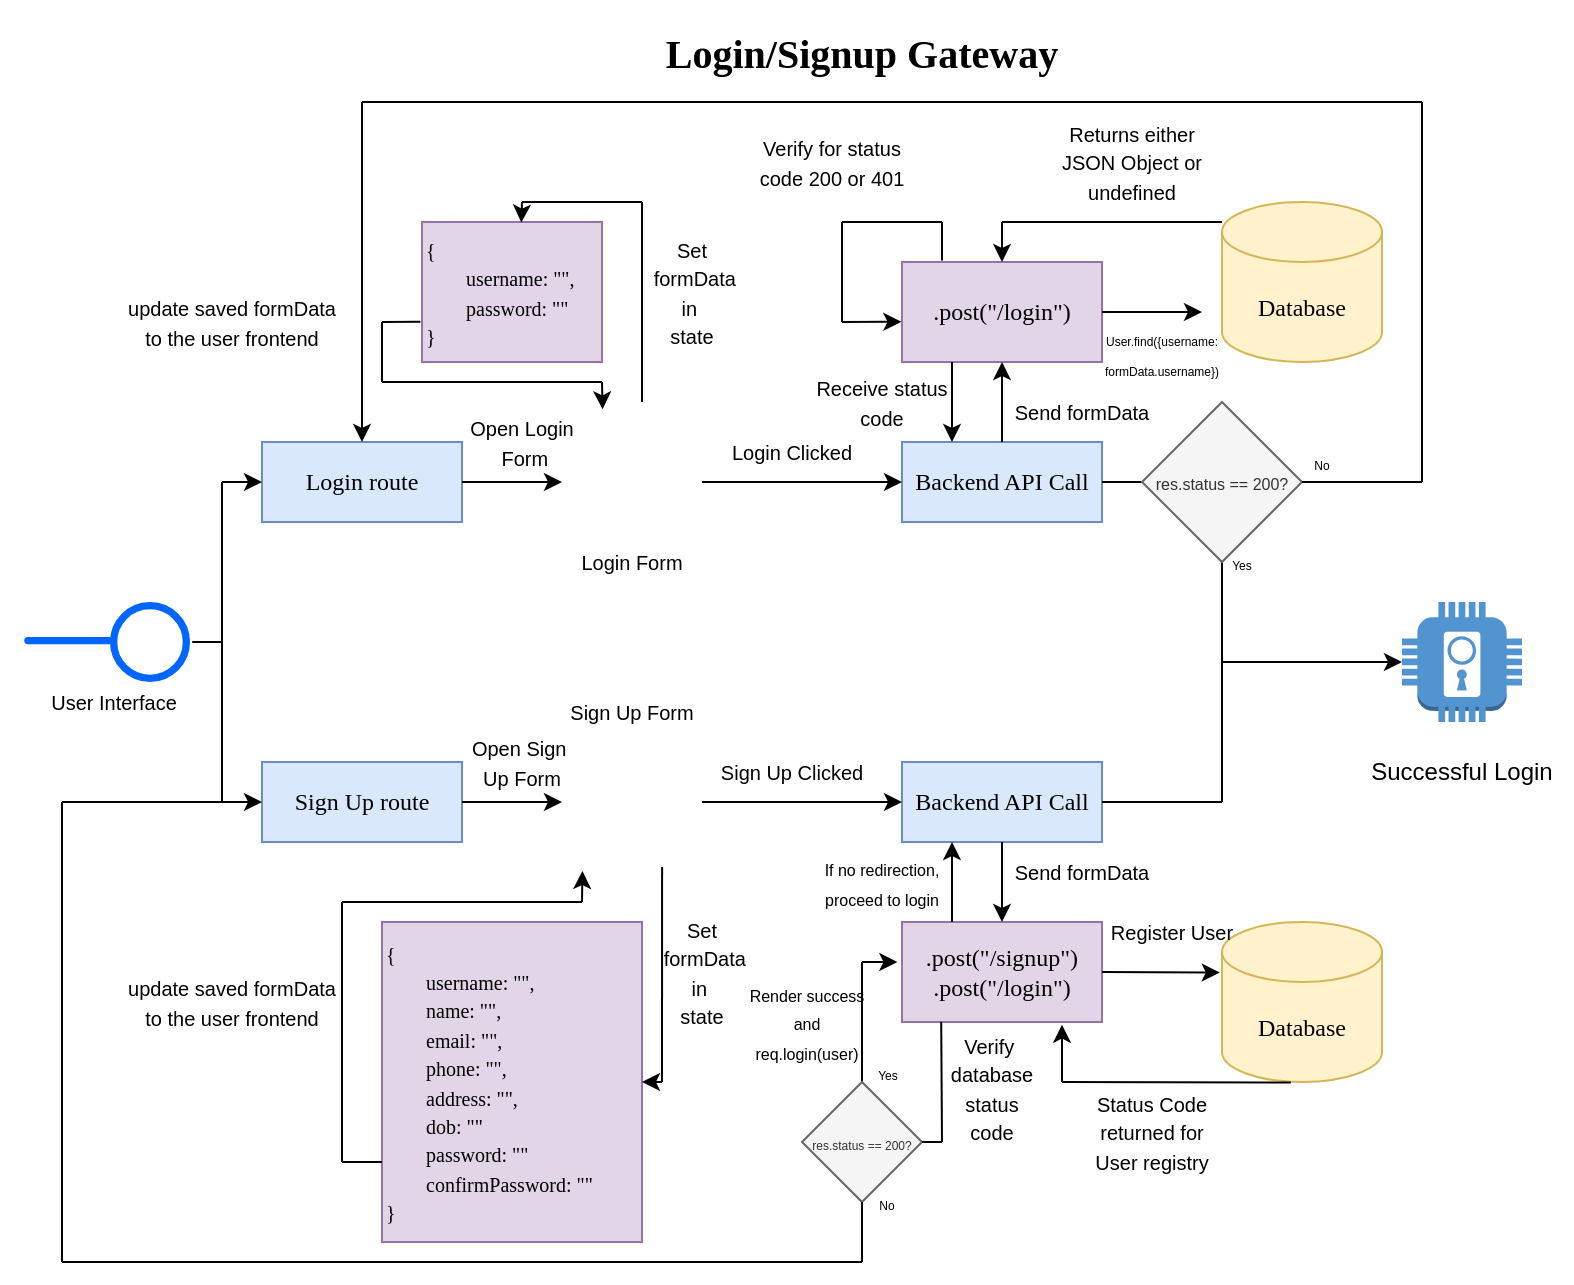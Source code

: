 <mxfile version="28.0.6">
  <diagram name="Page-1" id="jH1K0BGxO3e3UOhzepeJ">
    <mxGraphModel dx="1426" dy="743" grid="1" gridSize="10" guides="1" tooltips="1" connect="1" arrows="1" fold="1" page="1" pageScale="1" pageWidth="850" pageHeight="1100" math="0" shadow="0">
      <root>
        <mxCell id="0" />
        <mxCell id="1" parent="0" />
        <mxCell id="c7ZrV1y51mjeWRv_r3tA-1" value="" style="outlineConnect=0;dashed=0;verticalLabelPosition=bottom;verticalAlign=top;align=center;html=1;shape=mxgraph.aws3.door_lock;fillColor=#5294CF;gradientColor=none;fontFamily=Times New Roman;" vertex="1" parent="1">
          <mxGeometry x="730" y="320" width="60" height="60" as="geometry" />
        </mxCell>
        <mxCell id="c7ZrV1y51mjeWRv_r3tA-3" value="&lt;font style=&quot;font-size: 20px;&quot;&gt;&lt;b style=&quot;&quot;&gt;Login/Signup Gateway&lt;/b&gt;&lt;/font&gt;" style="text;strokeColor=none;align=center;fillColor=none;html=1;verticalAlign=middle;whiteSpace=wrap;rounded=0;fontFamily=Times New Roman;" vertex="1" parent="1">
          <mxGeometry x="345" y="30" width="230" height="30" as="geometry" />
        </mxCell>
        <mxCell id="c7ZrV1y51mjeWRv_r3tA-4" value="" style="image;aspect=fixed;perimeter=ellipsePerimeter;html=1;align=center;shadow=0;dashed=0;spacingTop=3;image=img/lib/active_directory/interface.svg;fontFamily=Times New Roman;" vertex="1" parent="1">
          <mxGeometry x="40" y="320" width="85.1" height="40" as="geometry" />
        </mxCell>
        <mxCell id="c7ZrV1y51mjeWRv_r3tA-6" value="&lt;font&gt;Login route&lt;/font&gt;" style="rounded=0;whiteSpace=wrap;html=1;fillColor=#dae8fc;strokeColor=#6c8ebf;fontFamily=Times New Roman;" vertex="1" parent="1">
          <mxGeometry x="160" y="240" width="100" height="40" as="geometry" />
        </mxCell>
        <mxCell id="c7ZrV1y51mjeWRv_r3tA-8" value="&lt;font&gt;Sign Up route&lt;/font&gt;" style="rounded=0;whiteSpace=wrap;html=1;fillColor=#dae8fc;strokeColor=#6c8ebf;fontFamily=Times New Roman;" vertex="1" parent="1">
          <mxGeometry x="160" y="400" width="100" height="40" as="geometry" />
        </mxCell>
        <mxCell id="c7ZrV1y51mjeWRv_r3tA-9" value="" style="shape=image;html=1;verticalAlign=top;verticalLabelPosition=bottom;labelBackgroundColor=#ffffff;imageAspect=0;aspect=fixed;image=https://icons.diagrams.net/icon-cache1/Boxicons_Solid_Vol_2-2639/bxs-notepad-863.svg;fontFamily=Times New Roman;" vertex="1" parent="1">
          <mxGeometry x="310" y="225" width="70" height="70" as="geometry" />
        </mxCell>
        <mxCell id="c7ZrV1y51mjeWRv_r3tA-10" value="&lt;font style=&quot;font-size: 10px;&quot;&gt;{&lt;/font&gt;&lt;div style=&quot;&quot;&gt;&lt;font style=&quot;font-size: 10px;&quot;&gt;&lt;span style=&quot;white-space: pre;&quot;&gt;&#x9;&lt;/span&gt;username: &quot;&quot;,&lt;br&gt;&lt;/font&gt;&lt;/div&gt;&lt;div style=&quot;&quot;&gt;&lt;font style=&quot;font-size: 10px;&quot;&gt;&lt;span style=&quot;white-space: pre;&quot;&gt;&#x9;&lt;/span&gt;password: &quot;&quot;&lt;br&gt;&lt;/font&gt;&lt;/div&gt;&lt;div&gt;&lt;font style=&quot;font-size: 10px;&quot;&gt;}&lt;/font&gt;&lt;/div&gt;" style="rounded=0;whiteSpace=wrap;html=1;fillColor=#e1d5e7;strokeColor=#9673a6;align=left;fontFamily=Times New Roman;" vertex="1" parent="1">
          <mxGeometry x="240" y="130" width="90" height="70" as="geometry" />
        </mxCell>
        <mxCell id="c7ZrV1y51mjeWRv_r3tA-13" value="&lt;font&gt;Backend API Call&lt;/font&gt;" style="rounded=0;whiteSpace=wrap;html=1;fillColor=#dae8fc;strokeColor=#6c8ebf;fontFamily=Times New Roman;" vertex="1" parent="1">
          <mxGeometry x="480" y="240" width="100" height="40" as="geometry" />
        </mxCell>
        <mxCell id="c7ZrV1y51mjeWRv_r3tA-15" value="Database" style="shape=cylinder3;whiteSpace=wrap;html=1;boundedLbl=1;backgroundOutline=1;size=15;fillColor=#fff2cc;strokeColor=#d6b656;fontFamily=Times New Roman;" vertex="1" parent="1">
          <mxGeometry x="640" y="120" width="80" height="80" as="geometry" />
        </mxCell>
        <mxCell id="c7ZrV1y51mjeWRv_r3tA-17" value=".post(&quot;/login&quot;)" style="rounded=0;whiteSpace=wrap;html=1;fillColor=#e1d5e7;strokeColor=#9673a6;align=center;fontFamily=Times New Roman;" vertex="1" parent="1">
          <mxGeometry x="480" y="150" width="100" height="50" as="geometry" />
        </mxCell>
        <mxCell id="c7ZrV1y51mjeWRv_r3tA-19" value="" style="shape=image;html=1;verticalAlign=top;verticalLabelPosition=bottom;labelBackgroundColor=#ffffff;imageAspect=0;aspect=fixed;image=https://icons.diagrams.net/icon-cache1/Boxicons_Solid_Vol_2-2639/bxs-notepad-863.svg;fontFamily=Times New Roman;" vertex="1" parent="1">
          <mxGeometry x="310" y="385" width="70" height="70" as="geometry" />
        </mxCell>
        <mxCell id="c7ZrV1y51mjeWRv_r3tA-20" value="&lt;font style=&quot;font-size: 10px;&quot;&gt;{&lt;/font&gt;&lt;div style=&quot;&quot;&gt;&lt;font style=&quot;font-size: 10px;&quot;&gt;&lt;span style=&quot;white-space: pre;&quot;&gt;&#x9;&lt;/span&gt;username: &quot;&quot;,&lt;br&gt;&lt;/font&gt;&lt;/div&gt;&lt;div style=&quot;&quot;&gt;&lt;font style=&quot;font-size: 10px;&quot;&gt;&lt;span style=&quot;white-space: pre;&quot;&gt;&#x9;&lt;/span&gt;name: &quot;&quot;,&lt;br&gt;&lt;/font&gt;&lt;/div&gt;&lt;div style=&quot;&quot;&gt;&lt;font style=&quot;font-size: 10px;&quot;&gt;&lt;span style=&quot;white-space: pre;&quot;&gt;&#x9;&lt;/span&gt;email: &quot;&quot;,&lt;/font&gt;&lt;/div&gt;&lt;div style=&quot;&quot;&gt;&lt;font style=&quot;font-size: 10px;&quot;&gt;&lt;span style=&quot;white-space: pre;&quot;&gt;&#x9;&lt;/span&gt;phone: &quot;&quot;,&lt;br&gt;&lt;/font&gt;&lt;/div&gt;&lt;div style=&quot;&quot;&gt;&lt;font style=&quot;font-size: 10px;&quot;&gt;&lt;span style=&quot;white-space: pre;&quot;&gt;&#x9;&lt;/span&gt;address: &quot;&quot;,&lt;br&gt;&lt;/font&gt;&lt;/div&gt;&lt;div style=&quot;&quot;&gt;&lt;font style=&quot;font-size: 10px;&quot;&gt;&lt;span style=&quot;white-space: pre;&quot;&gt;&#x9;&lt;/span&gt;dob: &quot;&quot;&lt;br&gt;&lt;/font&gt;&lt;/div&gt;&lt;div style=&quot;&quot;&gt;&lt;font style=&quot;font-size: 10px;&quot;&gt;&lt;span style=&quot;white-space: pre;&quot;&gt;&#x9;&lt;/span&gt;password: &quot;&quot;&lt;br&gt;&lt;/font&gt;&lt;/div&gt;&lt;div style=&quot;&quot;&gt;&lt;font style=&quot;font-size: 10px;&quot;&gt;&lt;span style=&quot;white-space: pre;&quot;&gt;&#x9;&lt;/span&gt;confirmPassword: &quot;&quot;&lt;br&gt;&lt;/font&gt;&lt;/div&gt;&lt;div&gt;&lt;font style=&quot;font-size: 10px;&quot;&gt;}&lt;/font&gt;&lt;/div&gt;" style="rounded=0;whiteSpace=wrap;html=1;fillColor=#e1d5e7;strokeColor=#9673a6;align=left;fontFamily=Times New Roman;" vertex="1" parent="1">
          <mxGeometry x="220" y="480" width="130" height="160" as="geometry" />
        </mxCell>
        <mxCell id="c7ZrV1y51mjeWRv_r3tA-21" value="&lt;font&gt;Backend API Call&lt;/font&gt;" style="rounded=0;whiteSpace=wrap;html=1;fillColor=#dae8fc;strokeColor=#6c8ebf;fontFamily=Times New Roman;" vertex="1" parent="1">
          <mxGeometry x="480" y="400" width="100" height="40" as="geometry" />
        </mxCell>
        <mxCell id="c7ZrV1y51mjeWRv_r3tA-22" value="&lt;div&gt;.post(&quot;/signup&quot;)&lt;/div&gt;.post(&quot;/login&quot;)" style="rounded=0;whiteSpace=wrap;html=1;fillColor=#e1d5e7;strokeColor=#9673a6;align=center;fontFamily=Times New Roman;" vertex="1" parent="1">
          <mxGeometry x="480" y="480" width="100" height="50" as="geometry" />
        </mxCell>
        <mxCell id="c7ZrV1y51mjeWRv_r3tA-23" value="Database" style="shape=cylinder3;whiteSpace=wrap;html=1;boundedLbl=1;backgroundOutline=1;size=15;fillColor=#fff2cc;strokeColor=#d6b656;fontFamily=Times New Roman;" vertex="1" parent="1">
          <mxGeometry x="640" y="480" width="80" height="80" as="geometry" />
        </mxCell>
        <mxCell id="c7ZrV1y51mjeWRv_r3tA-24" value="" style="endArrow=none;html=1;rounded=0;" edge="1" parent="1" source="c7ZrV1y51mjeWRv_r3tA-4">
          <mxGeometry width="50" height="50" relative="1" as="geometry">
            <mxPoint x="380" y="390" as="sourcePoint" />
            <mxPoint x="140" y="340" as="targetPoint" />
          </mxGeometry>
        </mxCell>
        <mxCell id="c7ZrV1y51mjeWRv_r3tA-25" value="" style="endArrow=none;html=1;rounded=0;" edge="1" parent="1">
          <mxGeometry width="50" height="50" relative="1" as="geometry">
            <mxPoint x="140" y="260" as="sourcePoint" />
            <mxPoint x="140" y="420" as="targetPoint" />
          </mxGeometry>
        </mxCell>
        <mxCell id="c7ZrV1y51mjeWRv_r3tA-26" value="" style="endArrow=classic;html=1;rounded=0;entryX=0;entryY=0.5;entryDx=0;entryDy=0;" edge="1" parent="1" target="c7ZrV1y51mjeWRv_r3tA-6">
          <mxGeometry width="50" height="50" relative="1" as="geometry">
            <mxPoint x="140" y="260" as="sourcePoint" />
            <mxPoint x="370" y="350" as="targetPoint" />
          </mxGeometry>
        </mxCell>
        <mxCell id="c7ZrV1y51mjeWRv_r3tA-28" value="" style="endArrow=classic;html=1;rounded=0;entryX=0;entryY=0.5;entryDx=0;entryDy=0;" edge="1" parent="1" target="c7ZrV1y51mjeWRv_r3tA-8">
          <mxGeometry width="50" height="50" relative="1" as="geometry">
            <mxPoint x="140" y="420" as="sourcePoint" />
            <mxPoint x="300" y="340" as="targetPoint" />
          </mxGeometry>
        </mxCell>
        <mxCell id="c7ZrV1y51mjeWRv_r3tA-29" value="" style="endArrow=classic;html=1;rounded=0;exitX=1;exitY=0.5;exitDx=0;exitDy=0;entryX=0;entryY=0.5;entryDx=0;entryDy=0;" edge="1" parent="1" source="c7ZrV1y51mjeWRv_r3tA-6" target="c7ZrV1y51mjeWRv_r3tA-9">
          <mxGeometry width="50" height="50" relative="1" as="geometry">
            <mxPoint x="250" y="300" as="sourcePoint" />
            <mxPoint x="300" y="250" as="targetPoint" />
          </mxGeometry>
        </mxCell>
        <mxCell id="c7ZrV1y51mjeWRv_r3tA-30" value="" style="endArrow=classic;html=1;rounded=0;exitX=1;exitY=0.5;exitDx=0;exitDy=0;entryX=0;entryY=0.5;entryDx=0;entryDy=0;" edge="1" parent="1" source="c7ZrV1y51mjeWRv_r3tA-8" target="c7ZrV1y51mjeWRv_r3tA-19">
          <mxGeometry width="50" height="50" relative="1" as="geometry">
            <mxPoint x="320" y="400" as="sourcePoint" />
            <mxPoint x="370" y="350" as="targetPoint" />
          </mxGeometry>
        </mxCell>
        <mxCell id="c7ZrV1y51mjeWRv_r3tA-34" value="" style="endArrow=none;html=1;rounded=0;" edge="1" parent="1">
          <mxGeometry width="50" height="50" relative="1" as="geometry">
            <mxPoint x="350" y="220" as="sourcePoint" />
            <mxPoint x="350" y="120" as="targetPoint" />
          </mxGeometry>
        </mxCell>
        <mxCell id="c7ZrV1y51mjeWRv_r3tA-36" value="" style="endArrow=none;html=1;rounded=0;" edge="1" parent="1">
          <mxGeometry width="50" height="50" relative="1" as="geometry">
            <mxPoint x="290" y="120" as="sourcePoint" />
            <mxPoint x="350" y="120" as="targetPoint" />
          </mxGeometry>
        </mxCell>
        <mxCell id="c7ZrV1y51mjeWRv_r3tA-37" value="" style="endArrow=classic;html=1;rounded=0;entryX=0.552;entryY=0.004;entryDx=0;entryDy=0;entryPerimeter=0;" edge="1" parent="1" target="c7ZrV1y51mjeWRv_r3tA-10">
          <mxGeometry width="50" height="50" relative="1" as="geometry">
            <mxPoint x="290" y="120" as="sourcePoint" />
            <mxPoint x="310" y="140" as="targetPoint" />
          </mxGeometry>
        </mxCell>
        <mxCell id="c7ZrV1y51mjeWRv_r3tA-38" value="" style="endArrow=none;html=1;rounded=0;exitX=-0.009;exitY=0.713;exitDx=0;exitDy=0;exitPerimeter=0;" edge="1" parent="1" source="c7ZrV1y51mjeWRv_r3tA-10">
          <mxGeometry width="50" height="50" relative="1" as="geometry">
            <mxPoint x="300" y="240" as="sourcePoint" />
            <mxPoint x="220" y="180" as="targetPoint" />
          </mxGeometry>
        </mxCell>
        <mxCell id="c7ZrV1y51mjeWRv_r3tA-39" value="" style="endArrow=none;html=1;rounded=0;" edge="1" parent="1">
          <mxGeometry width="50" height="50" relative="1" as="geometry">
            <mxPoint x="290" y="210" as="sourcePoint" />
            <mxPoint x="330" y="210" as="targetPoint" />
          </mxGeometry>
        </mxCell>
        <mxCell id="c7ZrV1y51mjeWRv_r3tA-40" value="" style="endArrow=classic;html=1;rounded=0;entryX=0.29;entryY=-0.019;entryDx=0;entryDy=0;entryPerimeter=0;" edge="1" parent="1" target="c7ZrV1y51mjeWRv_r3tA-9">
          <mxGeometry width="50" height="50" relative="1" as="geometry">
            <mxPoint x="330" y="210" as="sourcePoint" />
            <mxPoint x="320" y="210" as="targetPoint" />
          </mxGeometry>
        </mxCell>
        <mxCell id="c7ZrV1y51mjeWRv_r3tA-41" value="" style="endArrow=classic;html=1;rounded=0;exitX=1;exitY=0.5;exitDx=0;exitDy=0;entryX=0;entryY=0.5;entryDx=0;entryDy=0;" edge="1" parent="1" source="c7ZrV1y51mjeWRv_r3tA-9" target="c7ZrV1y51mjeWRv_r3tA-13">
          <mxGeometry width="50" height="50" relative="1" as="geometry">
            <mxPoint x="380" y="280" as="sourcePoint" />
            <mxPoint x="430" y="230" as="targetPoint" />
          </mxGeometry>
        </mxCell>
        <mxCell id="c7ZrV1y51mjeWRv_r3tA-42" value="" style="endArrow=classic;html=1;rounded=0;exitX=0.5;exitY=0;exitDx=0;exitDy=0;entryX=0.5;entryY=1;entryDx=0;entryDy=0;" edge="1" parent="1" source="c7ZrV1y51mjeWRv_r3tA-13" target="c7ZrV1y51mjeWRv_r3tA-17">
          <mxGeometry width="50" height="50" relative="1" as="geometry">
            <mxPoint x="400" y="260" as="sourcePoint" />
            <mxPoint x="450" y="210" as="targetPoint" />
          </mxGeometry>
        </mxCell>
        <mxCell id="c7ZrV1y51mjeWRv_r3tA-43" value="" style="endArrow=classic;html=1;rounded=0;exitX=1;exitY=0.5;exitDx=0;exitDy=0;" edge="1" parent="1" source="c7ZrV1y51mjeWRv_r3tA-17">
          <mxGeometry width="50" height="50" relative="1" as="geometry">
            <mxPoint x="400" y="260" as="sourcePoint" />
            <mxPoint x="630" y="175" as="targetPoint" />
          </mxGeometry>
        </mxCell>
        <mxCell id="c7ZrV1y51mjeWRv_r3tA-44" value="" style="endArrow=none;html=1;rounded=0;entryX=0;entryY=0.125;entryDx=0;entryDy=0;entryPerimeter=0;" edge="1" parent="1" target="c7ZrV1y51mjeWRv_r3tA-15">
          <mxGeometry width="50" height="50" relative="1" as="geometry">
            <mxPoint x="530" y="130" as="sourcePoint" />
            <mxPoint x="510" y="140" as="targetPoint" />
          </mxGeometry>
        </mxCell>
        <mxCell id="c7ZrV1y51mjeWRv_r3tA-45" value="" style="endArrow=classic;html=1;rounded=0;entryX=0.5;entryY=0;entryDx=0;entryDy=0;" edge="1" parent="1" target="c7ZrV1y51mjeWRv_r3tA-17">
          <mxGeometry width="50" height="50" relative="1" as="geometry">
            <mxPoint x="530" y="130" as="sourcePoint" />
            <mxPoint x="570" y="130" as="targetPoint" />
          </mxGeometry>
        </mxCell>
        <mxCell id="c7ZrV1y51mjeWRv_r3tA-47" value="" style="endArrow=none;html=1;rounded=0;exitX=0.2;exitY=-0.016;exitDx=0;exitDy=0;exitPerimeter=0;" edge="1" parent="1" source="c7ZrV1y51mjeWRv_r3tA-17">
          <mxGeometry width="50" height="50" relative="1" as="geometry">
            <mxPoint x="510" y="190" as="sourcePoint" />
            <mxPoint x="500" y="130" as="targetPoint" />
          </mxGeometry>
        </mxCell>
        <mxCell id="c7ZrV1y51mjeWRv_r3tA-49" value="" style="endArrow=none;html=1;rounded=0;" edge="1" parent="1">
          <mxGeometry width="50" height="50" relative="1" as="geometry">
            <mxPoint x="450" y="130" as="sourcePoint" />
            <mxPoint x="500" y="130" as="targetPoint" />
          </mxGeometry>
        </mxCell>
        <mxCell id="c7ZrV1y51mjeWRv_r3tA-50" value="" style="endArrow=none;html=1;rounded=0;" edge="1" parent="1">
          <mxGeometry width="50" height="50" relative="1" as="geometry">
            <mxPoint x="450" y="130" as="sourcePoint" />
            <mxPoint x="450" y="180" as="targetPoint" />
          </mxGeometry>
        </mxCell>
        <mxCell id="c7ZrV1y51mjeWRv_r3tA-51" value="" style="endArrow=classic;html=1;rounded=0;entryX=-0.003;entryY=0.598;entryDx=0;entryDy=0;entryPerimeter=0;" edge="1" parent="1" target="c7ZrV1y51mjeWRv_r3tA-17">
          <mxGeometry width="50" height="50" relative="1" as="geometry">
            <mxPoint x="450" y="180" as="sourcePoint" />
            <mxPoint x="500" y="140" as="targetPoint" />
          </mxGeometry>
        </mxCell>
        <mxCell id="c7ZrV1y51mjeWRv_r3tA-52" value="" style="endArrow=classic;html=1;rounded=0;exitX=0.25;exitY=1;exitDx=0;exitDy=0;entryX=0.25;entryY=0;entryDx=0;entryDy=0;" edge="1" parent="1" source="c7ZrV1y51mjeWRv_r3tA-17" target="c7ZrV1y51mjeWRv_r3tA-13">
          <mxGeometry width="50" height="50" relative="1" as="geometry">
            <mxPoint x="420" y="260" as="sourcePoint" />
            <mxPoint x="470" y="210" as="targetPoint" />
          </mxGeometry>
        </mxCell>
        <mxCell id="c7ZrV1y51mjeWRv_r3tA-53" value="" style="endArrow=none;html=1;rounded=0;exitX=1;exitY=0.5;exitDx=0;exitDy=0;" edge="1" parent="1" source="c7ZrV1y51mjeWRv_r3tA-100">
          <mxGeometry width="50" height="50" relative="1" as="geometry">
            <mxPoint x="480" y="380" as="sourcePoint" />
            <mxPoint x="640" y="260" as="targetPoint" />
          </mxGeometry>
        </mxCell>
        <mxCell id="c7ZrV1y51mjeWRv_r3tA-54" value="" style="endArrow=none;html=1;rounded=0;exitX=1;exitY=0.5;exitDx=0;exitDy=0;" edge="1" parent="1" source="c7ZrV1y51mjeWRv_r3tA-21">
          <mxGeometry width="50" height="50" relative="1" as="geometry">
            <mxPoint x="480" y="380" as="sourcePoint" />
            <mxPoint x="640" y="420" as="targetPoint" />
          </mxGeometry>
        </mxCell>
        <mxCell id="c7ZrV1y51mjeWRv_r3tA-55" value="" style="endArrow=none;html=1;rounded=0;" edge="1" parent="1">
          <mxGeometry width="50" height="50" relative="1" as="geometry">
            <mxPoint x="640" y="260" as="sourcePoint" />
            <mxPoint x="640" y="420" as="targetPoint" />
          </mxGeometry>
        </mxCell>
        <mxCell id="c7ZrV1y51mjeWRv_r3tA-56" value="" style="endArrow=classic;html=1;rounded=0;entryX=0;entryY=0.5;entryDx=0;entryDy=0;entryPerimeter=0;" edge="1" parent="1" target="c7ZrV1y51mjeWRv_r3tA-1">
          <mxGeometry width="50" height="50" relative="1" as="geometry">
            <mxPoint x="640" y="350" as="sourcePoint" />
            <mxPoint x="530" y="330" as="targetPoint" />
          </mxGeometry>
        </mxCell>
        <mxCell id="c7ZrV1y51mjeWRv_r3tA-59" value="" style="endArrow=none;html=1;rounded=0;exitX=0.715;exitY=0.965;exitDx=0;exitDy=0;exitPerimeter=0;" edge="1" parent="1" source="c7ZrV1y51mjeWRv_r3tA-19">
          <mxGeometry width="50" height="50" relative="1" as="geometry">
            <mxPoint x="360" y="460" as="sourcePoint" />
            <mxPoint x="360" y="560" as="targetPoint" />
          </mxGeometry>
        </mxCell>
        <mxCell id="c7ZrV1y51mjeWRv_r3tA-60" value="" style="endArrow=classic;html=1;rounded=0;entryX=1;entryY=0.5;entryDx=0;entryDy=0;" edge="1" parent="1" target="c7ZrV1y51mjeWRv_r3tA-20">
          <mxGeometry width="50" height="50" relative="1" as="geometry">
            <mxPoint x="360" y="560" as="sourcePoint" />
            <mxPoint x="400" y="460" as="targetPoint" />
          </mxGeometry>
        </mxCell>
        <mxCell id="c7ZrV1y51mjeWRv_r3tA-62" value="" style="endArrow=none;html=1;rounded=0;" edge="1" parent="1">
          <mxGeometry width="50" height="50" relative="1" as="geometry">
            <mxPoint x="240" y="470" as="sourcePoint" />
            <mxPoint x="320" y="470" as="targetPoint" />
          </mxGeometry>
        </mxCell>
        <mxCell id="c7ZrV1y51mjeWRv_r3tA-63" value="" style="endArrow=classic;html=1;rounded=0;entryX=0.146;entryY=0.993;entryDx=0;entryDy=0;entryPerimeter=0;" edge="1" parent="1" target="c7ZrV1y51mjeWRv_r3tA-19">
          <mxGeometry width="50" height="50" relative="1" as="geometry">
            <mxPoint x="320" y="470" as="sourcePoint" />
            <mxPoint x="320" y="460" as="targetPoint" />
          </mxGeometry>
        </mxCell>
        <mxCell id="c7ZrV1y51mjeWRv_r3tA-64" value="" style="endArrow=classic;html=1;rounded=0;entryX=0;entryY=0.5;entryDx=0;entryDy=0;exitX=1;exitY=0.5;exitDx=0;exitDy=0;" edge="1" parent="1" source="c7ZrV1y51mjeWRv_r3tA-19" target="c7ZrV1y51mjeWRv_r3tA-21">
          <mxGeometry width="50" height="50" relative="1" as="geometry">
            <mxPoint x="420" y="410" as="sourcePoint" />
            <mxPoint x="470" y="360" as="targetPoint" />
          </mxGeometry>
        </mxCell>
        <mxCell id="c7ZrV1y51mjeWRv_r3tA-65" value="" style="endArrow=classic;html=1;rounded=0;entryX=0.25;entryY=1;entryDx=0;entryDy=0;exitX=0.25;exitY=0;exitDx=0;exitDy=0;" edge="1" parent="1" source="c7ZrV1y51mjeWRv_r3tA-22" target="c7ZrV1y51mjeWRv_r3tA-21">
          <mxGeometry width="50" height="50" relative="1" as="geometry">
            <mxPoint x="420" y="410" as="sourcePoint" />
            <mxPoint x="470" y="360" as="targetPoint" />
          </mxGeometry>
        </mxCell>
        <mxCell id="c7ZrV1y51mjeWRv_r3tA-66" value="" style="endArrow=classic;html=1;rounded=0;exitX=0.5;exitY=1;exitDx=0;exitDy=0;entryX=0.5;entryY=0;entryDx=0;entryDy=0;" edge="1" parent="1" source="c7ZrV1y51mjeWRv_r3tA-21" target="c7ZrV1y51mjeWRv_r3tA-22">
          <mxGeometry width="50" height="50" relative="1" as="geometry">
            <mxPoint x="420" y="410" as="sourcePoint" />
            <mxPoint x="470" y="360" as="targetPoint" />
          </mxGeometry>
        </mxCell>
        <mxCell id="c7ZrV1y51mjeWRv_r3tA-68" value="" style="endArrow=none;html=1;rounded=0;exitX=0.196;exitY=0.998;exitDx=0;exitDy=0;exitPerimeter=0;" edge="1" parent="1" source="c7ZrV1y51mjeWRv_r3tA-22">
          <mxGeometry width="50" height="50" relative="1" as="geometry">
            <mxPoint x="480" y="470" as="sourcePoint" />
            <mxPoint x="500" y="590" as="targetPoint" />
          </mxGeometry>
        </mxCell>
        <mxCell id="c7ZrV1y51mjeWRv_r3tA-71" value="" style="endArrow=none;html=1;rounded=0;" edge="1" parent="1">
          <mxGeometry width="50" height="50" relative="1" as="geometry">
            <mxPoint x="460" y="560" as="sourcePoint" />
            <mxPoint x="460" y="500" as="targetPoint" />
          </mxGeometry>
        </mxCell>
        <mxCell id="c7ZrV1y51mjeWRv_r3tA-72" value="" style="endArrow=classic;html=1;rounded=0;entryX=-0.023;entryY=0.401;entryDx=0;entryDy=0;entryPerimeter=0;" edge="1" parent="1" target="c7ZrV1y51mjeWRv_r3tA-22">
          <mxGeometry width="50" height="50" relative="1" as="geometry">
            <mxPoint x="460" y="500" as="sourcePoint" />
            <mxPoint x="540" y="470" as="targetPoint" />
          </mxGeometry>
        </mxCell>
        <mxCell id="c7ZrV1y51mjeWRv_r3tA-73" value="" style="endArrow=classic;html=1;rounded=0;exitX=1;exitY=0.5;exitDx=0;exitDy=0;entryX=-0.014;entryY=0.316;entryDx=0;entryDy=0;entryPerimeter=0;" edge="1" parent="1" source="c7ZrV1y51mjeWRv_r3tA-22" target="c7ZrV1y51mjeWRv_r3tA-23">
          <mxGeometry width="50" height="50" relative="1" as="geometry">
            <mxPoint x="580" y="430" as="sourcePoint" />
            <mxPoint x="630" y="380" as="targetPoint" />
          </mxGeometry>
        </mxCell>
        <mxCell id="c7ZrV1y51mjeWRv_r3tA-74" value="" style="endArrow=none;html=1;rounded=0;exitX=0.43;exitY=1.003;exitDx=0;exitDy=0;exitPerimeter=0;" edge="1" parent="1" source="c7ZrV1y51mjeWRv_r3tA-23">
          <mxGeometry width="50" height="50" relative="1" as="geometry">
            <mxPoint x="640" y="550" as="sourcePoint" />
            <mxPoint x="560" y="560" as="targetPoint" />
          </mxGeometry>
        </mxCell>
        <mxCell id="c7ZrV1y51mjeWRv_r3tA-75" value="" style="endArrow=classic;html=1;rounded=0;entryX=0.8;entryY=1.027;entryDx=0;entryDy=0;entryPerimeter=0;" edge="1" parent="1" target="c7ZrV1y51mjeWRv_r3tA-22">
          <mxGeometry width="50" height="50" relative="1" as="geometry">
            <mxPoint x="560" y="550" as="sourcePoint" />
            <mxPoint x="570" y="340" as="targetPoint" />
            <Array as="points">
              <mxPoint x="560" y="560" />
            </Array>
          </mxGeometry>
        </mxCell>
        <mxCell id="c7ZrV1y51mjeWRv_r3tA-76" value="&lt;font style=&quot;font-size: 10px;&quot;&gt;Login Form&lt;/font&gt;" style="text;strokeColor=none;align=center;fillColor=none;html=1;verticalAlign=middle;whiteSpace=wrap;rounded=0;" vertex="1" parent="1">
          <mxGeometry x="290" y="280" width="110" height="40" as="geometry" />
        </mxCell>
        <mxCell id="c7ZrV1y51mjeWRv_r3tA-77" value="&lt;font style=&quot;font-size: 10px;&quot;&gt;User Interface&lt;/font&gt;" style="text;strokeColor=none;align=center;fillColor=none;html=1;verticalAlign=middle;whiteSpace=wrap;rounded=0;" vertex="1" parent="1">
          <mxGeometry x="40" y="355" width="92.45" height="30" as="geometry" />
        </mxCell>
        <mxCell id="c7ZrV1y51mjeWRv_r3tA-78" value="&lt;font style=&quot;font-size: 10px;&quot;&gt;Sign Up Form&lt;/font&gt;" style="text;strokeColor=none;align=center;fillColor=none;html=1;verticalAlign=middle;whiteSpace=wrap;rounded=0;" vertex="1" parent="1">
          <mxGeometry x="290" y="355" width="110" height="40" as="geometry" />
        </mxCell>
        <mxCell id="c7ZrV1y51mjeWRv_r3tA-79" value="Successful Login" style="text;strokeColor=none;align=center;fillColor=none;html=1;verticalAlign=middle;whiteSpace=wrap;rounded=0;" vertex="1" parent="1">
          <mxGeometry x="705" y="385" width="110" height="40" as="geometry" />
        </mxCell>
        <mxCell id="c7ZrV1y51mjeWRv_r3tA-80" value="&lt;font style=&quot;font-size: 10px;&quot;&gt;Open Login&lt;/font&gt;&lt;div&gt;&lt;font style=&quot;font-size: 10px;&quot;&gt;&amp;nbsp;Form&lt;/font&gt;&lt;/div&gt;" style="text;strokeColor=none;align=center;fillColor=none;html=1;verticalAlign=middle;whiteSpace=wrap;rounded=0;" vertex="1" parent="1">
          <mxGeometry x="250" y="225" width="80" height="30" as="geometry" />
        </mxCell>
        <mxCell id="c7ZrV1y51mjeWRv_r3tA-81" value="&lt;font style=&quot;font-size: 10px;&quot;&gt;Open Sign&amp;nbsp;&lt;/font&gt;&lt;div&gt;&lt;font style=&quot;font-size: 10px;&quot;&gt;Up&amp;nbsp;&lt;/font&gt;&lt;span style=&quot;font-size: 10px; background-color: transparent; color: light-dark(rgb(0, 0, 0), rgb(255, 255, 255));&quot;&gt;Form&lt;/span&gt;&lt;/div&gt;" style="text;strokeColor=none;align=center;fillColor=none;html=1;verticalAlign=middle;whiteSpace=wrap;rounded=0;" vertex="1" parent="1">
          <mxGeometry x="250" y="385" width="80" height="30" as="geometry" />
        </mxCell>
        <mxCell id="c7ZrV1y51mjeWRv_r3tA-82" value="&lt;font style=&quot;font-size: 10px;&quot;&gt;Set&lt;/font&gt;&lt;div&gt;&lt;font style=&quot;font-size: 10px;&quot;&gt;&amp;nbsp;formData&lt;/font&gt;&lt;div&gt;&lt;font style=&quot;font-size: 10px;&quot;&gt;in&amp;nbsp;&lt;/font&gt;&lt;/div&gt;&lt;div&gt;&lt;font style=&quot;font-size: 10px;&quot;&gt;state&lt;/font&gt;&lt;/div&gt;&lt;/div&gt;" style="text;strokeColor=none;align=center;fillColor=none;html=1;verticalAlign=middle;whiteSpace=wrap;rounded=0;" vertex="1" parent="1">
          <mxGeometry x="320" y="130" width="110" height="70" as="geometry" />
        </mxCell>
        <mxCell id="c7ZrV1y51mjeWRv_r3tA-83" value="&lt;span style=&quot;font-size: 10px;&quot;&gt;update saved formData to the user frontend&lt;/span&gt;" style="text;strokeColor=none;align=center;fillColor=none;html=1;verticalAlign=middle;whiteSpace=wrap;rounded=0;" vertex="1" parent="1">
          <mxGeometry x="90" y="160" width="110" height="40" as="geometry" />
        </mxCell>
        <mxCell id="c7ZrV1y51mjeWRv_r3tA-84" value="" style="endArrow=none;html=1;rounded=0;" edge="1" parent="1">
          <mxGeometry width="50" height="50" relative="1" as="geometry">
            <mxPoint x="220" y="180" as="sourcePoint" />
            <mxPoint x="220" y="210" as="targetPoint" />
          </mxGeometry>
        </mxCell>
        <mxCell id="c7ZrV1y51mjeWRv_r3tA-85" value="" style="endArrow=none;html=1;rounded=0;" edge="1" parent="1">
          <mxGeometry width="50" height="50" relative="1" as="geometry">
            <mxPoint x="220" y="210" as="sourcePoint" />
            <mxPoint x="290" y="210" as="targetPoint" />
          </mxGeometry>
        </mxCell>
        <mxCell id="c7ZrV1y51mjeWRv_r3tA-86" value="&lt;span style=&quot;font-size: 10px;&quot;&gt;Login Clicked&lt;/span&gt;" style="text;strokeColor=none;align=center;fillColor=none;html=1;verticalAlign=middle;whiteSpace=wrap;rounded=0;" vertex="1" parent="1">
          <mxGeometry x="385" y="230" width="80" height="30" as="geometry" />
        </mxCell>
        <mxCell id="c7ZrV1y51mjeWRv_r3tA-87" value="&lt;span style=&quot;font-size: 10px;&quot;&gt;Sign Up Clicked&lt;/span&gt;" style="text;strokeColor=none;align=center;fillColor=none;html=1;verticalAlign=middle;whiteSpace=wrap;rounded=0;" vertex="1" parent="1">
          <mxGeometry x="385" y="390" width="80" height="30" as="geometry" />
        </mxCell>
        <mxCell id="c7ZrV1y51mjeWRv_r3tA-88" value="&lt;font style=&quot;font-size: 10px;&quot;&gt;Set&lt;/font&gt;&lt;div&gt;&lt;font style=&quot;font-size: 10px;&quot;&gt;&amp;nbsp;formData&lt;/font&gt;&lt;div&gt;&lt;font style=&quot;font-size: 10px;&quot;&gt;in&amp;nbsp;&lt;/font&gt;&lt;/div&gt;&lt;div&gt;&lt;font style=&quot;font-size: 10px;&quot;&gt;state&lt;/font&gt;&lt;/div&gt;&lt;/div&gt;" style="text;strokeColor=none;align=center;fillColor=none;html=1;verticalAlign=middle;whiteSpace=wrap;rounded=0;" vertex="1" parent="1">
          <mxGeometry x="360" y="470" width="40" height="70" as="geometry" />
        </mxCell>
        <mxCell id="c7ZrV1y51mjeWRv_r3tA-89" value="&lt;span style=&quot;font-size: 10px;&quot;&gt;update saved formData to the user frontend&lt;/span&gt;" style="text;strokeColor=none;align=center;fillColor=none;html=1;verticalAlign=middle;whiteSpace=wrap;rounded=0;" vertex="1" parent="1">
          <mxGeometry x="90" y="500" width="110" height="40" as="geometry" />
        </mxCell>
        <mxCell id="c7ZrV1y51mjeWRv_r3tA-90" value="" style="endArrow=none;html=1;rounded=0;exitX=0;exitY=0.75;exitDx=0;exitDy=0;" edge="1" parent="1" source="c7ZrV1y51mjeWRv_r3tA-20">
          <mxGeometry width="50" height="50" relative="1" as="geometry">
            <mxPoint x="200" y="500" as="sourcePoint" />
            <mxPoint x="200" y="600" as="targetPoint" />
          </mxGeometry>
        </mxCell>
        <mxCell id="c7ZrV1y51mjeWRv_r3tA-92" value="" style="endArrow=none;html=1;rounded=0;" edge="1" parent="1">
          <mxGeometry width="50" height="50" relative="1" as="geometry">
            <mxPoint x="200" y="600" as="sourcePoint" />
            <mxPoint x="200" y="470" as="targetPoint" />
          </mxGeometry>
        </mxCell>
        <mxCell id="c7ZrV1y51mjeWRv_r3tA-93" value="" style="endArrow=none;html=1;rounded=0;" edge="1" parent="1">
          <mxGeometry width="50" height="50" relative="1" as="geometry">
            <mxPoint x="200" y="470" as="sourcePoint" />
            <mxPoint x="240" y="470" as="targetPoint" />
          </mxGeometry>
        </mxCell>
        <mxCell id="c7ZrV1y51mjeWRv_r3tA-94" value="&lt;span style=&quot;font-size: 10px;&quot;&gt;Send formData&lt;/span&gt;" style="text;strokeColor=none;align=center;fillColor=none;html=1;verticalAlign=middle;whiteSpace=wrap;rounded=0;" vertex="1" parent="1">
          <mxGeometry x="530" y="210" width="80" height="30" as="geometry" />
        </mxCell>
        <mxCell id="c7ZrV1y51mjeWRv_r3tA-95" value="&lt;span style=&quot;font-size: 10px;&quot;&gt;Send formData&lt;/span&gt;" style="text;strokeColor=none;align=center;fillColor=none;html=1;verticalAlign=middle;whiteSpace=wrap;rounded=0;" vertex="1" parent="1">
          <mxGeometry x="530" y="440" width="80" height="30" as="geometry" />
        </mxCell>
        <mxCell id="c7ZrV1y51mjeWRv_r3tA-96" value="&lt;font style=&quot;font-size: 6px;&quot;&gt;User.find({username: formData.username})&lt;/font&gt;" style="text;strokeColor=none;align=center;fillColor=none;html=1;verticalAlign=middle;whiteSpace=wrap;rounded=0;" vertex="1" parent="1">
          <mxGeometry x="570" y="180" width="80" height="30" as="geometry" />
        </mxCell>
        <mxCell id="c7ZrV1y51mjeWRv_r3tA-97" value="&lt;span style=&quot;font-size: 10px;&quot;&gt;Returns either JSON Object or undefined&lt;/span&gt;" style="text;strokeColor=none;align=center;fillColor=none;html=1;verticalAlign=middle;whiteSpace=wrap;rounded=0;" vertex="1" parent="1">
          <mxGeometry x="550" y="80" width="90" height="40" as="geometry" />
        </mxCell>
        <mxCell id="c7ZrV1y51mjeWRv_r3tA-98" value="&lt;span style=&quot;font-size: 10px;&quot;&gt;Verify for status code 200 or 401&lt;/span&gt;" style="text;strokeColor=none;align=center;fillColor=none;html=1;verticalAlign=middle;whiteSpace=wrap;rounded=0;" vertex="1" parent="1">
          <mxGeometry x="400" y="80" width="90" height="40" as="geometry" />
        </mxCell>
        <mxCell id="c7ZrV1y51mjeWRv_r3tA-99" value="&lt;span style=&quot;font-size: 10px;&quot;&gt;Receive status&lt;/span&gt;&lt;div&gt;&lt;span style=&quot;font-size: 10px;&quot;&gt;code&lt;/span&gt;&lt;/div&gt;" style="text;strokeColor=none;align=center;fillColor=none;html=1;verticalAlign=middle;whiteSpace=wrap;rounded=0;" vertex="1" parent="1">
          <mxGeometry x="425" y="200" width="90" height="40" as="geometry" />
        </mxCell>
        <mxCell id="c7ZrV1y51mjeWRv_r3tA-101" value="" style="endArrow=none;html=1;rounded=0;exitX=1;exitY=0.5;exitDx=0;exitDy=0;" edge="1" parent="1" source="c7ZrV1y51mjeWRv_r3tA-13" target="c7ZrV1y51mjeWRv_r3tA-100">
          <mxGeometry width="50" height="50" relative="1" as="geometry">
            <mxPoint x="580" y="260" as="sourcePoint" />
            <mxPoint x="640" y="260" as="targetPoint" />
          </mxGeometry>
        </mxCell>
        <mxCell id="c7ZrV1y51mjeWRv_r3tA-100" value="&lt;font style=&quot;font-size: 8px;&quot;&gt;res.status == 200?&lt;/font&gt;" style="rhombus;whiteSpace=wrap;html=1;fillColor=#f5f5f5;strokeColor=#666666;fontColor=#333333;" vertex="1" parent="1">
          <mxGeometry x="600" y="220" width="80" height="80" as="geometry" />
        </mxCell>
        <mxCell id="c7ZrV1y51mjeWRv_r3tA-102" value="" style="endArrow=none;html=1;rounded=0;exitX=1;exitY=0.5;exitDx=0;exitDy=0;" edge="1" parent="1" source="c7ZrV1y51mjeWRv_r3tA-100">
          <mxGeometry width="50" height="50" relative="1" as="geometry">
            <mxPoint x="450" y="240" as="sourcePoint" />
            <mxPoint x="740" y="260" as="targetPoint" />
          </mxGeometry>
        </mxCell>
        <mxCell id="c7ZrV1y51mjeWRv_r3tA-103" value="" style="endArrow=none;html=1;rounded=0;" edge="1" parent="1">
          <mxGeometry width="50" height="50" relative="1" as="geometry">
            <mxPoint x="740" y="260" as="sourcePoint" />
            <mxPoint x="740" y="70" as="targetPoint" />
          </mxGeometry>
        </mxCell>
        <mxCell id="c7ZrV1y51mjeWRv_r3tA-104" value="" style="endArrow=none;html=1;rounded=0;" edge="1" parent="1">
          <mxGeometry width="50" height="50" relative="1" as="geometry">
            <mxPoint x="210" y="70" as="sourcePoint" />
            <mxPoint x="740" y="70" as="targetPoint" />
          </mxGeometry>
        </mxCell>
        <mxCell id="c7ZrV1y51mjeWRv_r3tA-105" value="" style="endArrow=classic;html=1;rounded=0;entryX=0.5;entryY=0;entryDx=0;entryDy=0;" edge="1" parent="1" target="c7ZrV1y51mjeWRv_r3tA-6">
          <mxGeometry width="50" height="50" relative="1" as="geometry">
            <mxPoint x="210" y="70" as="sourcePoint" />
            <mxPoint x="500" y="190" as="targetPoint" />
          </mxGeometry>
        </mxCell>
        <mxCell id="c7ZrV1y51mjeWRv_r3tA-107" value="&lt;span style=&quot;font-size: 10px;&quot;&gt;Register User&lt;br&gt;&lt;/span&gt;" style="text;strokeColor=none;align=center;fillColor=none;html=1;verticalAlign=middle;whiteSpace=wrap;rounded=0;" vertex="1" parent="1">
          <mxGeometry x="580" y="470" width="70" height="30" as="geometry" />
        </mxCell>
        <mxCell id="c7ZrV1y51mjeWRv_r3tA-108" value="&lt;span style=&quot;font-size: 10px;&quot;&gt;Status Code returned for User registry&lt;/span&gt;" style="text;strokeColor=none;align=center;fillColor=none;html=1;verticalAlign=middle;whiteSpace=wrap;rounded=0;" vertex="1" parent="1">
          <mxGeometry x="570" y="560" width="70" height="50" as="geometry" />
        </mxCell>
        <mxCell id="c7ZrV1y51mjeWRv_r3tA-110" value="&lt;font style=&quot;font-size: 6px;&quot;&gt;res.status == 200?&lt;/font&gt;" style="rhombus;whiteSpace=wrap;html=1;fillColor=#f5f5f5;strokeColor=#666666;fontColor=#333333;" vertex="1" parent="1">
          <mxGeometry x="430" y="560" width="60" height="60" as="geometry" />
        </mxCell>
        <mxCell id="c7ZrV1y51mjeWRv_r3tA-111" value="" style="endArrow=none;html=1;rounded=0;entryX=1;entryY=0.5;entryDx=0;entryDy=0;" edge="1" parent="1" target="c7ZrV1y51mjeWRv_r3tA-110">
          <mxGeometry width="50" height="50" relative="1" as="geometry">
            <mxPoint x="500" y="590" as="sourcePoint" />
            <mxPoint x="520" y="520" as="targetPoint" />
          </mxGeometry>
        </mxCell>
        <mxCell id="c7ZrV1y51mjeWRv_r3tA-112" value="&lt;span style=&quot;font-size: 10px;&quot;&gt;Verify&amp;nbsp;&lt;/span&gt;&lt;div&gt;&lt;span style=&quot;font-size: 10px;&quot;&gt;database&lt;/span&gt;&lt;/div&gt;&lt;div&gt;&lt;span style=&quot;font-size: 10px;&quot;&gt;&amp;nbsp;status&amp;nbsp;&lt;/span&gt;&lt;/div&gt;&lt;div&gt;&lt;span style=&quot;font-size: 10px;&quot;&gt;code&lt;/span&gt;&lt;/div&gt;" style="text;strokeColor=none;align=center;fillColor=none;html=1;verticalAlign=middle;whiteSpace=wrap;rounded=0;" vertex="1" parent="1">
          <mxGeometry x="500" y="530" width="50" height="65" as="geometry" />
        </mxCell>
        <mxCell id="c7ZrV1y51mjeWRv_r3tA-113" value="&lt;font style=&quot;font-size: 8px;&quot;&gt;Render success&lt;/font&gt;&lt;div&gt;&lt;font style=&quot;font-size: 8px;&quot;&gt;and req.login(user)&lt;/font&gt;&lt;/div&gt;" style="text;strokeColor=none;align=center;fillColor=none;html=1;verticalAlign=middle;whiteSpace=wrap;rounded=0;" vertex="1" parent="1">
          <mxGeometry x="400" y="490" width="65" height="80" as="geometry" />
        </mxCell>
        <mxCell id="c7ZrV1y51mjeWRv_r3tA-114" value="&lt;font style=&quot;font-size: 6px;&quot;&gt;Yes&lt;/font&gt;" style="text;strokeColor=none;align=center;fillColor=none;html=1;verticalAlign=middle;whiteSpace=wrap;rounded=0;" vertex="1" parent="1">
          <mxGeometry x="462.5" y="550" width="20" height="10" as="geometry" />
        </mxCell>
        <mxCell id="c7ZrV1y51mjeWRv_r3tA-115" value="&lt;font style=&quot;font-size: 6px;&quot;&gt;No&lt;/font&gt;" style="text;strokeColor=none;align=center;fillColor=none;html=1;verticalAlign=middle;whiteSpace=wrap;rounded=0;" vertex="1" parent="1">
          <mxGeometry x="465" y="610" width="15" height="20" as="geometry" />
        </mxCell>
        <mxCell id="c7ZrV1y51mjeWRv_r3tA-116" value="" style="endArrow=none;html=1;rounded=0;exitX=0.5;exitY=1;exitDx=0;exitDy=0;" edge="1" parent="1" source="c7ZrV1y51mjeWRv_r3tA-110">
          <mxGeometry width="50" height="50" relative="1" as="geometry">
            <mxPoint x="370" y="470" as="sourcePoint" />
            <mxPoint x="460" y="650" as="targetPoint" />
          </mxGeometry>
        </mxCell>
        <mxCell id="c7ZrV1y51mjeWRv_r3tA-117" value="" style="endArrow=none;html=1;rounded=0;" edge="1" parent="1">
          <mxGeometry width="50" height="50" relative="1" as="geometry">
            <mxPoint x="460" y="650" as="sourcePoint" />
            <mxPoint x="60" y="650" as="targetPoint" />
          </mxGeometry>
        </mxCell>
        <mxCell id="c7ZrV1y51mjeWRv_r3tA-119" value="" style="endArrow=none;html=1;rounded=0;" edge="1" parent="1">
          <mxGeometry width="50" height="50" relative="1" as="geometry">
            <mxPoint x="60" y="650" as="sourcePoint" />
            <mxPoint x="60" y="420" as="targetPoint" />
          </mxGeometry>
        </mxCell>
        <mxCell id="c7ZrV1y51mjeWRv_r3tA-120" value="" style="endArrow=none;html=1;rounded=0;" edge="1" parent="1">
          <mxGeometry width="50" height="50" relative="1" as="geometry">
            <mxPoint x="60" y="420" as="sourcePoint" />
            <mxPoint x="140" y="420" as="targetPoint" />
          </mxGeometry>
        </mxCell>
        <mxCell id="c7ZrV1y51mjeWRv_r3tA-121" value="&lt;font style=&quot;font-size: 6px;&quot;&gt;Yes&lt;/font&gt;" style="text;strokeColor=none;align=center;fillColor=none;html=1;verticalAlign=middle;whiteSpace=wrap;rounded=0;" vertex="1" parent="1">
          <mxGeometry x="640" y="295" width="20" height="10" as="geometry" />
        </mxCell>
        <mxCell id="c7ZrV1y51mjeWRv_r3tA-122" value="&lt;font style=&quot;font-size: 6px;&quot;&gt;No&lt;/font&gt;" style="text;strokeColor=none;align=center;fillColor=none;html=1;verticalAlign=middle;whiteSpace=wrap;rounded=0;" vertex="1" parent="1">
          <mxGeometry x="680" y="245" width="20" height="10" as="geometry" />
        </mxCell>
        <mxCell id="c7ZrV1y51mjeWRv_r3tA-123" value="&lt;font style=&quot;font-size: 8px;&quot;&gt;If no redirection, proceed to login&lt;/font&gt;" style="text;strokeColor=none;align=center;fillColor=none;html=1;verticalAlign=middle;whiteSpace=wrap;rounded=0;" vertex="1" parent="1">
          <mxGeometry x="425" y="440" width="90" height="40" as="geometry" />
        </mxCell>
        <mxCell id="c7ZrV1y51mjeWRv_r3tA-124" value="" style="rounded=0;whiteSpace=wrap;html=1;opacity=0;" vertex="1" parent="1">
          <mxGeometry x="30" y="20" width="780" height="640" as="geometry" />
        </mxCell>
      </root>
    </mxGraphModel>
  </diagram>
</mxfile>
